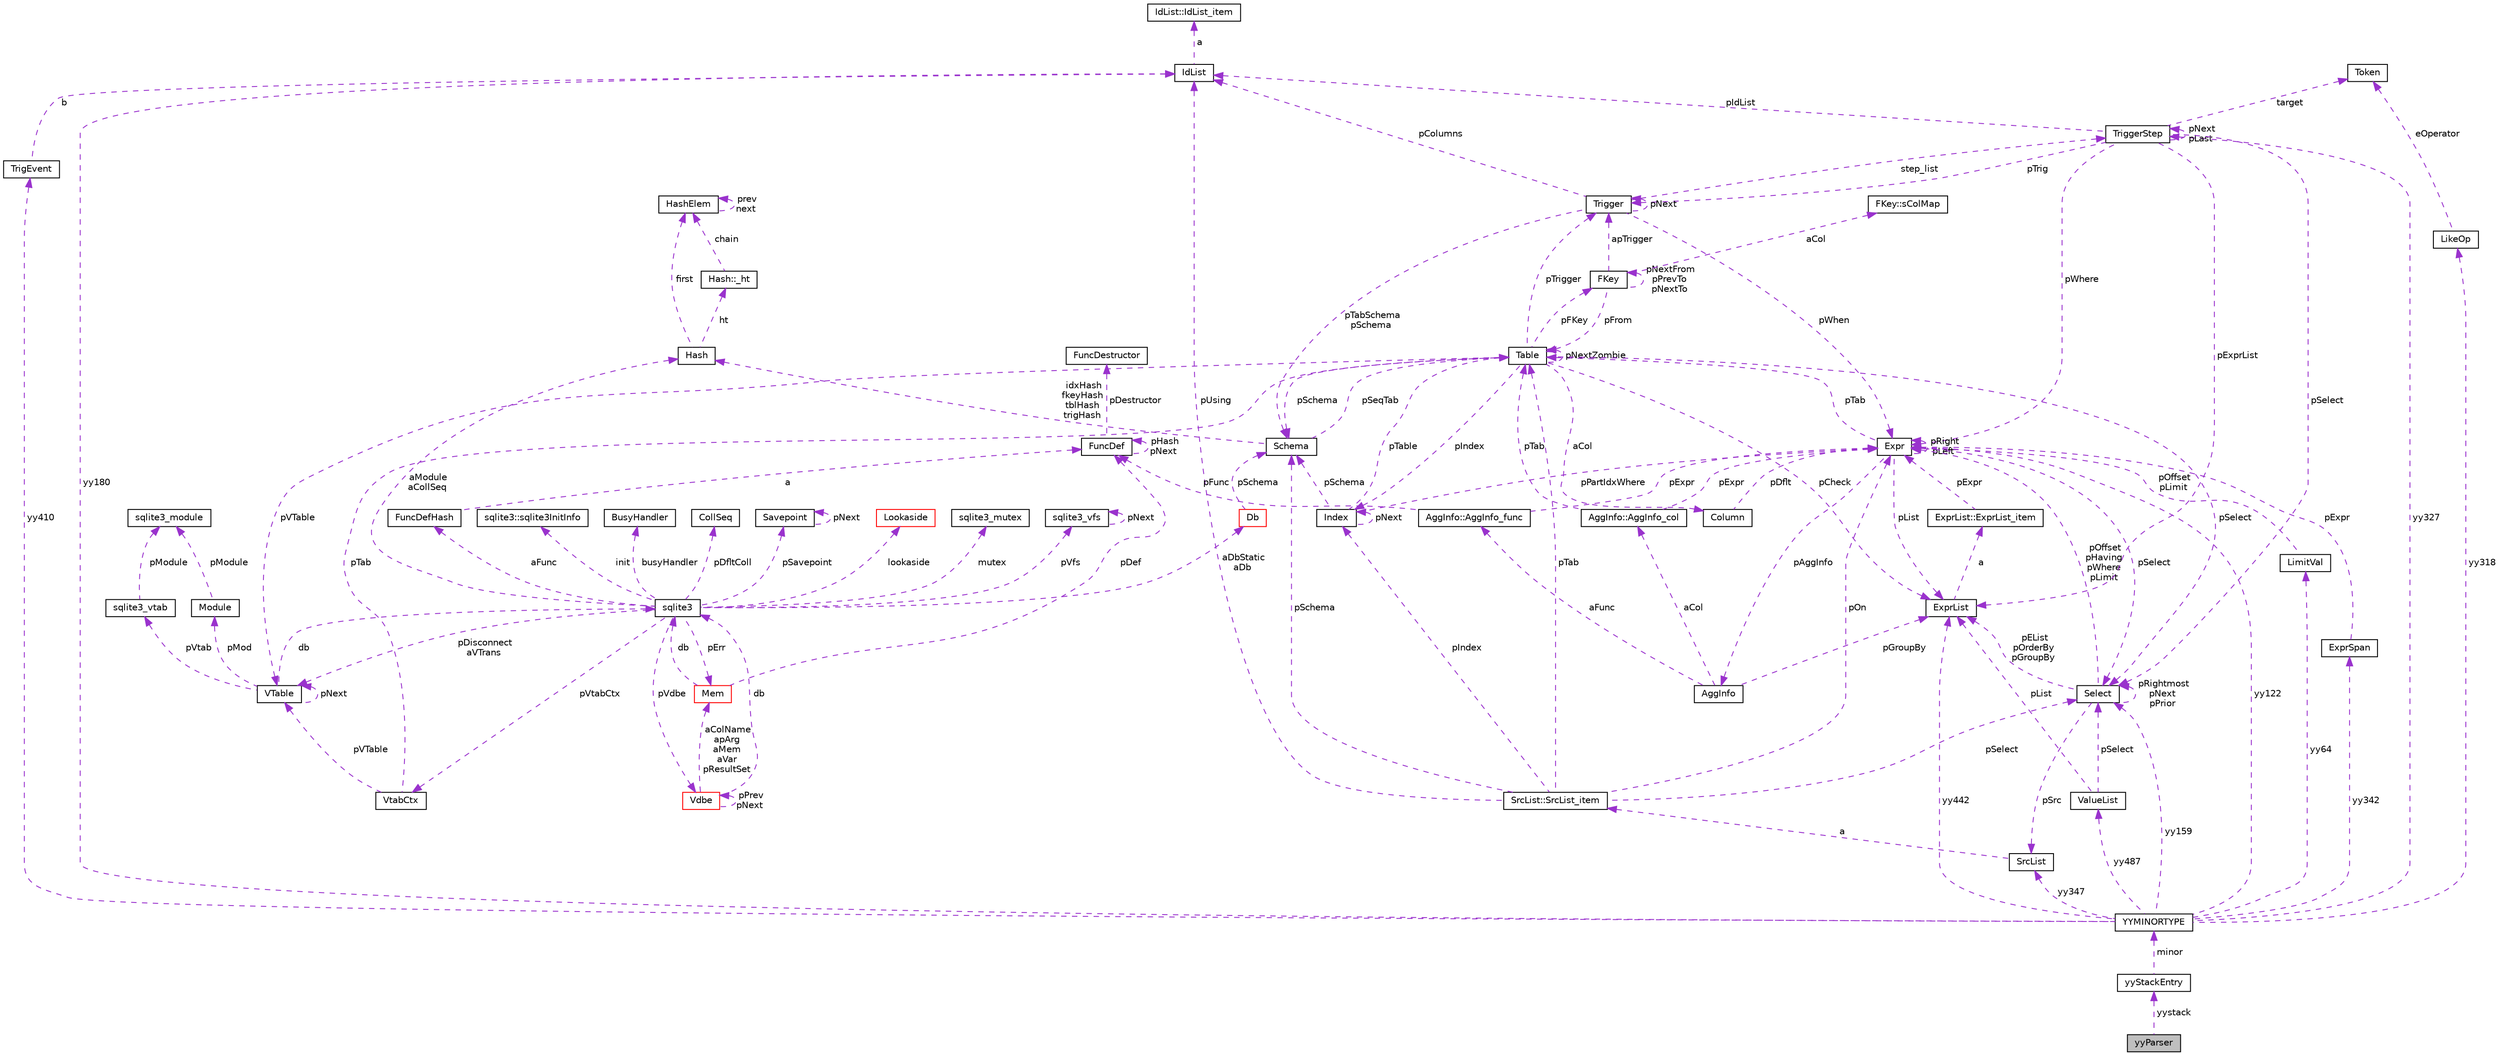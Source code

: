 digraph G
{
 // INTERACTIVE_SVG=YES
  edge [fontname="Helvetica",fontsize="10",labelfontname="Helvetica",labelfontsize="10"];
  node [fontname="Helvetica",fontsize="10",shape=record];
  Node1 [label="yyParser",height=0.2,width=0.4,color="black", fillcolor="grey75", style="filled" fontcolor="black"];
  Node2 -> Node1 [dir="back",color="darkorchid3",fontsize="10",style="dashed",label=" yystack" ,fontname="Helvetica"];
  Node2 [label="yyStackEntry",height=0.2,width=0.4,color="black", fillcolor="white", style="filled",URL="$d8/d27/structyy_stack_entry.html"];
  Node3 -> Node2 [dir="back",color="darkorchid3",fontsize="10",style="dashed",label=" minor" ,fontname="Helvetica"];
  Node3 [label="YYMINORTYPE",height=0.2,width=0.4,color="black", fillcolor="white", style="filled",URL="$d7/d85/union_y_y_m_i_n_o_r_t_y_p_e.html"];
  Node4 -> Node3 [dir="back",color="darkorchid3",fontsize="10",style="dashed",label=" yy327" ,fontname="Helvetica"];
  Node4 [label="TriggerStep",height=0.2,width=0.4,color="black", fillcolor="white", style="filled",URL="$d6/d6c/struct_trigger_step.html"];
  Node4 -> Node4 [dir="back",color="darkorchid3",fontsize="10",style="dashed",label=" pNext\npLast" ,fontname="Helvetica"];
  Node5 -> Node4 [dir="back",color="darkorchid3",fontsize="10",style="dashed",label=" pWhere" ,fontname="Helvetica"];
  Node5 [label="Expr",height=0.2,width=0.4,color="black", fillcolor="white", style="filled",URL="$d1/dbc/struct_expr.html"];
  Node6 -> Node5 [dir="back",color="darkorchid3",fontsize="10",style="dashed",label=" pAggInfo" ,fontname="Helvetica"];
  Node6 [label="AggInfo",height=0.2,width=0.4,color="black", fillcolor="white", style="filled",URL="$d6/d85/struct_agg_info.html"];
  Node7 -> Node6 [dir="back",color="darkorchid3",fontsize="10",style="dashed",label=" aCol" ,fontname="Helvetica"];
  Node7 [label="AggInfo::AggInfo_col",height=0.2,width=0.4,color="black", fillcolor="white", style="filled",URL="$d8/dbd/struct_agg_info_1_1_agg_info__col.html"];
  Node5 -> Node7 [dir="back",color="darkorchid3",fontsize="10",style="dashed",label=" pExpr" ,fontname="Helvetica"];
  Node8 -> Node7 [dir="back",color="darkorchid3",fontsize="10",style="dashed",label=" pTab" ,fontname="Helvetica"];
  Node8 [label="Table",height=0.2,width=0.4,color="black", fillcolor="white", style="filled",URL="$d5/d0d/struct_table.html"];
  Node9 -> Node8 [dir="back",color="darkorchid3",fontsize="10",style="dashed",label=" pSchema" ,fontname="Helvetica"];
  Node9 [label="Schema",height=0.2,width=0.4,color="black", fillcolor="white", style="filled",URL="$df/d15/struct_schema.html"];
  Node8 -> Node9 [dir="back",color="darkorchid3",fontsize="10",style="dashed",label=" pSeqTab" ,fontname="Helvetica"];
  Node10 -> Node9 [dir="back",color="darkorchid3",fontsize="10",style="dashed",label=" idxHash\nfkeyHash\ntblHash\ntrigHash" ,fontname="Helvetica"];
  Node10 [label="Hash",height=0.2,width=0.4,color="black", fillcolor="white", style="filled",URL="$d2/d7a/struct_hash.html"];
  Node11 -> Node10 [dir="back",color="darkorchid3",fontsize="10",style="dashed",label=" ht" ,fontname="Helvetica"];
  Node11 [label="Hash::_ht",height=0.2,width=0.4,color="black", fillcolor="white", style="filled",URL="$dd/d00/struct_hash_1_1__ht.html"];
  Node12 -> Node11 [dir="back",color="darkorchid3",fontsize="10",style="dashed",label=" chain" ,fontname="Helvetica"];
  Node12 [label="HashElem",height=0.2,width=0.4,color="black", fillcolor="white", style="filled",URL="$df/d01/struct_hash_elem.html"];
  Node12 -> Node12 [dir="back",color="darkorchid3",fontsize="10",style="dashed",label=" prev\nnext" ,fontname="Helvetica"];
  Node12 -> Node10 [dir="back",color="darkorchid3",fontsize="10",style="dashed",label=" first" ,fontname="Helvetica"];
  Node13 -> Node8 [dir="back",color="darkorchid3",fontsize="10",style="dashed",label=" aCol" ,fontname="Helvetica"];
  Node13 [label="Column",height=0.2,width=0.4,color="black", fillcolor="white", style="filled",URL="$d0/d14/struct_column.html"];
  Node5 -> Node13 [dir="back",color="darkorchid3",fontsize="10",style="dashed",label=" pDflt" ,fontname="Helvetica"];
  Node14 -> Node8 [dir="back",color="darkorchid3",fontsize="10",style="dashed",label=" pFKey" ,fontname="Helvetica"];
  Node14 [label="FKey",height=0.2,width=0.4,color="black", fillcolor="white", style="filled",URL="$d0/dbd/struct_f_key.html"];
  Node15 -> Node14 [dir="back",color="darkorchid3",fontsize="10",style="dashed",label=" aCol" ,fontname="Helvetica"];
  Node15 [label="FKey::sColMap",height=0.2,width=0.4,color="black", fillcolor="white", style="filled",URL="$d9/dce/struct_f_key_1_1s_col_map.html"];
  Node14 -> Node14 [dir="back",color="darkorchid3",fontsize="10",style="dashed",label=" pNextFrom\npPrevTo\npNextTo" ,fontname="Helvetica"];
  Node8 -> Node14 [dir="back",color="darkorchid3",fontsize="10",style="dashed",label=" pFrom" ,fontname="Helvetica"];
  Node16 -> Node14 [dir="back",color="darkorchid3",fontsize="10",style="dashed",label=" apTrigger" ,fontname="Helvetica"];
  Node16 [label="Trigger",height=0.2,width=0.4,color="black", fillcolor="white", style="filled",URL="$d1/dd9/struct_trigger.html"];
  Node4 -> Node16 [dir="back",color="darkorchid3",fontsize="10",style="dashed",label=" step_list" ,fontname="Helvetica"];
  Node9 -> Node16 [dir="back",color="darkorchid3",fontsize="10",style="dashed",label=" pTabSchema\npSchema" ,fontname="Helvetica"];
  Node5 -> Node16 [dir="back",color="darkorchid3",fontsize="10",style="dashed",label=" pWhen" ,fontname="Helvetica"];
  Node17 -> Node16 [dir="back",color="darkorchid3",fontsize="10",style="dashed",label=" pColumns" ,fontname="Helvetica"];
  Node17 [label="IdList",height=0.2,width=0.4,color="black", fillcolor="white", style="filled",URL="$d6/d05/struct_id_list.html"];
  Node18 -> Node17 [dir="back",color="darkorchid3",fontsize="10",style="dashed",label=" a" ,fontname="Helvetica"];
  Node18 [label="IdList::IdList_item",height=0.2,width=0.4,color="black", fillcolor="white", style="filled",URL="$d2/d66/struct_id_list_1_1_id_list__item.html"];
  Node16 -> Node16 [dir="back",color="darkorchid3",fontsize="10",style="dashed",label=" pNext" ,fontname="Helvetica"];
  Node19 -> Node8 [dir="back",color="darkorchid3",fontsize="10",style="dashed",label=" pVTable" ,fontname="Helvetica"];
  Node19 [label="VTable",height=0.2,width=0.4,color="black", fillcolor="white", style="filled",URL="$db/d7e/struct_v_table.html"];
  Node20 -> Node19 [dir="back",color="darkorchid3",fontsize="10",style="dashed",label=" db" ,fontname="Helvetica"];
  Node20 [label="sqlite3",height=0.2,width=0.4,color="black", fillcolor="white", style="filled",URL="$d9/dcd/structsqlite3.html"];
  Node21 -> Node20 [dir="back",color="darkorchid3",fontsize="10",style="dashed",label=" pErr" ,fontname="Helvetica"];
  Node21 [label="Mem",height=0.2,width=0.4,color="red", fillcolor="white", style="filled",URL="$df/d48/struct_mem.html"];
  Node20 -> Node21 [dir="back",color="darkorchid3",fontsize="10",style="dashed",label=" db" ,fontname="Helvetica"];
  Node22 -> Node21 [dir="back",color="darkorchid3",fontsize="10",style="dashed",label=" pDef" ,fontname="Helvetica"];
  Node22 [label="FuncDef",height=0.2,width=0.4,color="black", fillcolor="white", style="filled",URL="$df/d38/struct_func_def.html"];
  Node23 -> Node22 [dir="back",color="darkorchid3",fontsize="10",style="dashed",label=" pDestructor" ,fontname="Helvetica"];
  Node23 [label="FuncDestructor",height=0.2,width=0.4,color="black", fillcolor="white", style="filled",URL="$d5/da4/struct_func_destructor.html"];
  Node22 -> Node22 [dir="back",color="darkorchid3",fontsize="10",style="dashed",label=" pHash\npNext" ,fontname="Helvetica"];
  Node24 -> Node20 [dir="back",color="darkorchid3",fontsize="10",style="dashed",label=" pVdbe" ,fontname="Helvetica"];
  Node24 [label="Vdbe",height=0.2,width=0.4,color="red", fillcolor="white", style="filled",URL="$db/df8/struct_vdbe.html"];
  Node24 -> Node24 [dir="back",color="darkorchid3",fontsize="10",style="dashed",label=" pPrev\npNext" ,fontname="Helvetica"];
  Node21 -> Node24 [dir="back",color="darkorchid3",fontsize="10",style="dashed",label=" aColName\napArg\naMem\naVar\npResultSet" ,fontname="Helvetica"];
  Node20 -> Node24 [dir="back",color="darkorchid3",fontsize="10",style="dashed",label=" db" ,fontname="Helvetica"];
  Node25 -> Node20 [dir="back",color="darkorchid3",fontsize="10",style="dashed",label=" pSavepoint" ,fontname="Helvetica"];
  Node25 [label="Savepoint",height=0.2,width=0.4,color="black", fillcolor="white", style="filled",URL="$db/dde/struct_savepoint.html"];
  Node25 -> Node25 [dir="back",color="darkorchid3",fontsize="10",style="dashed",label=" pNext" ,fontname="Helvetica"];
  Node26 -> Node20 [dir="back",color="darkorchid3",fontsize="10",style="dashed",label=" aFunc" ,fontname="Helvetica"];
  Node26 [label="FuncDefHash",height=0.2,width=0.4,color="black", fillcolor="white", style="filled",URL="$db/dfc/struct_func_def_hash.html"];
  Node22 -> Node26 [dir="back",color="darkorchid3",fontsize="10",style="dashed",label=" a" ,fontname="Helvetica"];
  Node27 -> Node20 [dir="back",color="darkorchid3",fontsize="10",style="dashed",label=" lookaside" ,fontname="Helvetica"];
  Node27 [label="Lookaside",height=0.2,width=0.4,color="red", fillcolor="white", style="filled",URL="$d4/d8a/struct_lookaside.html"];
  Node28 -> Node20 [dir="back",color="darkorchid3",fontsize="10",style="dashed",label=" mutex" ,fontname="Helvetica"];
  Node28 [label="sqlite3_mutex",height=0.2,width=0.4,color="black", fillcolor="white", style="filled",URL="$d5/d3c/structsqlite3__mutex.html"];
  Node29 -> Node20 [dir="back",color="darkorchid3",fontsize="10",style="dashed",label=" pVfs" ,fontname="Helvetica"];
  Node29 [label="sqlite3_vfs",height=0.2,width=0.4,color="black", fillcolor="white", style="filled",URL="$d3/d36/structsqlite3__vfs.html"];
  Node29 -> Node29 [dir="back",color="darkorchid3",fontsize="10",style="dashed",label=" pNext" ,fontname="Helvetica"];
  Node30 -> Node20 [dir="back",color="darkorchid3",fontsize="10",style="dashed",label=" init" ,fontname="Helvetica"];
  Node30 [label="sqlite3::sqlite3InitInfo",height=0.2,width=0.4,color="black", fillcolor="white", style="filled",URL="$d7/d84/structsqlite3_1_1sqlite3_init_info.html"];
  Node31 -> Node20 [dir="back",color="darkorchid3",fontsize="10",style="dashed",label=" busyHandler" ,fontname="Helvetica"];
  Node31 [label="BusyHandler",height=0.2,width=0.4,color="black", fillcolor="white", style="filled",URL="$d4/d89/struct_busy_handler.html"];
  Node32 -> Node20 [dir="back",color="darkorchid3",fontsize="10",style="dashed",label=" pVtabCtx" ,fontname="Helvetica"];
  Node32 [label="VtabCtx",height=0.2,width=0.4,color="black", fillcolor="white", style="filled",URL="$de/dae/struct_vtab_ctx.html"];
  Node19 -> Node32 [dir="back",color="darkorchid3",fontsize="10",style="dashed",label=" pVTable" ,fontname="Helvetica"];
  Node8 -> Node32 [dir="back",color="darkorchid3",fontsize="10",style="dashed",label=" pTab" ,fontname="Helvetica"];
  Node33 -> Node20 [dir="back",color="darkorchid3",fontsize="10",style="dashed",label=" pDfltColl" ,fontname="Helvetica"];
  Node33 [label="CollSeq",height=0.2,width=0.4,color="black", fillcolor="white", style="filled",URL="$d0/d7d/struct_coll_seq.html"];
  Node19 -> Node20 [dir="back",color="darkorchid3",fontsize="10",style="dashed",label=" pDisconnect\naVTrans" ,fontname="Helvetica"];
  Node34 -> Node20 [dir="back",color="darkorchid3",fontsize="10",style="dashed",label=" aDbStatic\naDb" ,fontname="Helvetica"];
  Node34 [label="Db",height=0.2,width=0.4,color="red", fillcolor="white", style="filled",URL="$db/dd1/struct_db.html"];
  Node9 -> Node34 [dir="back",color="darkorchid3",fontsize="10",style="dashed",label=" pSchema" ,fontname="Helvetica"];
  Node10 -> Node20 [dir="back",color="darkorchid3",fontsize="10",style="dashed",label=" aModule\naCollSeq" ,fontname="Helvetica"];
  Node19 -> Node19 [dir="back",color="darkorchid3",fontsize="10",style="dashed",label=" pNext" ,fontname="Helvetica"];
  Node35 -> Node19 [dir="back",color="darkorchid3",fontsize="10",style="dashed",label=" pMod" ,fontname="Helvetica"];
  Node35 [label="Module",height=0.2,width=0.4,color="black", fillcolor="white", style="filled",URL="$d0/d3b/struct_module.html"];
  Node36 -> Node35 [dir="back",color="darkorchid3",fontsize="10",style="dashed",label=" pModule" ,fontname="Helvetica"];
  Node36 [label="sqlite3_module",height=0.2,width=0.4,color="black", fillcolor="white", style="filled",URL="$dd/de4/structsqlite3__module.html"];
  Node37 -> Node19 [dir="back",color="darkorchid3",fontsize="10",style="dashed",label=" pVtab" ,fontname="Helvetica"];
  Node37 [label="sqlite3_vtab",height=0.2,width=0.4,color="black", fillcolor="white", style="filled",URL="$d3/d12/structsqlite3__vtab.html"];
  Node36 -> Node37 [dir="back",color="darkorchid3",fontsize="10",style="dashed",label=" pModule" ,fontname="Helvetica"];
  Node8 -> Node8 [dir="back",color="darkorchid3",fontsize="10",style="dashed",label=" pNextZombie" ,fontname="Helvetica"];
  Node16 -> Node8 [dir="back",color="darkorchid3",fontsize="10",style="dashed",label=" pTrigger" ,fontname="Helvetica"];
  Node38 -> Node8 [dir="back",color="darkorchid3",fontsize="10",style="dashed",label=" pSelect" ,fontname="Helvetica"];
  Node38 [label="Select",height=0.2,width=0.4,color="black", fillcolor="white", style="filled",URL="$d2/d1c/struct_select.html"];
  Node5 -> Node38 [dir="back",color="darkorchid3",fontsize="10",style="dashed",label=" pOffset\npHaving\npWhere\npLimit" ,fontname="Helvetica"];
  Node38 -> Node38 [dir="back",color="darkorchid3",fontsize="10",style="dashed",label=" pRightmost\npNext\npPrior" ,fontname="Helvetica"];
  Node39 -> Node38 [dir="back",color="darkorchid3",fontsize="10",style="dashed",label=" pSrc" ,fontname="Helvetica"];
  Node39 [label="SrcList",height=0.2,width=0.4,color="black", fillcolor="white", style="filled",URL="$dc/dc1/struct_src_list.html"];
  Node40 -> Node39 [dir="back",color="darkorchid3",fontsize="10",style="dashed",label=" a" ,fontname="Helvetica"];
  Node40 [label="SrcList::SrcList_item",height=0.2,width=0.4,color="black", fillcolor="white", style="filled",URL="$d4/dc2/struct_src_list_1_1_src_list__item.html"];
  Node9 -> Node40 [dir="back",color="darkorchid3",fontsize="10",style="dashed",label=" pSchema" ,fontname="Helvetica"];
  Node5 -> Node40 [dir="back",color="darkorchid3",fontsize="10",style="dashed",label=" pOn" ,fontname="Helvetica"];
  Node17 -> Node40 [dir="back",color="darkorchid3",fontsize="10",style="dashed",label=" pUsing" ,fontname="Helvetica"];
  Node8 -> Node40 [dir="back",color="darkorchid3",fontsize="10",style="dashed",label=" pTab" ,fontname="Helvetica"];
  Node38 -> Node40 [dir="back",color="darkorchid3",fontsize="10",style="dashed",label=" pSelect" ,fontname="Helvetica"];
  Node41 -> Node40 [dir="back",color="darkorchid3",fontsize="10",style="dashed",label=" pIndex" ,fontname="Helvetica"];
  Node41 [label="Index",height=0.2,width=0.4,color="black", fillcolor="white", style="filled",URL="$dc/d6f/struct_index.html"];
  Node9 -> Node41 [dir="back",color="darkorchid3",fontsize="10",style="dashed",label=" pSchema" ,fontname="Helvetica"];
  Node5 -> Node41 [dir="back",color="darkorchid3",fontsize="10",style="dashed",label=" pPartIdxWhere" ,fontname="Helvetica"];
  Node8 -> Node41 [dir="back",color="darkorchid3",fontsize="10",style="dashed",label=" pTable" ,fontname="Helvetica"];
  Node41 -> Node41 [dir="back",color="darkorchid3",fontsize="10",style="dashed",label=" pNext" ,fontname="Helvetica"];
  Node42 -> Node38 [dir="back",color="darkorchid3",fontsize="10",style="dashed",label=" pEList\npOrderBy\npGroupBy" ,fontname="Helvetica"];
  Node42 [label="ExprList",height=0.2,width=0.4,color="black", fillcolor="white", style="filled",URL="$de/d20/struct_expr_list.html"];
  Node43 -> Node42 [dir="back",color="darkorchid3",fontsize="10",style="dashed",label=" a" ,fontname="Helvetica"];
  Node43 [label="ExprList::ExprList_item",height=0.2,width=0.4,color="black", fillcolor="white", style="filled",URL="$d8/d73/struct_expr_list_1_1_expr_list__item.html"];
  Node5 -> Node43 [dir="back",color="darkorchid3",fontsize="10",style="dashed",label=" pExpr" ,fontname="Helvetica"];
  Node42 -> Node8 [dir="back",color="darkorchid3",fontsize="10",style="dashed",label=" pCheck" ,fontname="Helvetica"];
  Node41 -> Node8 [dir="back",color="darkorchid3",fontsize="10",style="dashed",label=" pIndex" ,fontname="Helvetica"];
  Node44 -> Node6 [dir="back",color="darkorchid3",fontsize="10",style="dashed",label=" aFunc" ,fontname="Helvetica"];
  Node44 [label="AggInfo::AggInfo_func",height=0.2,width=0.4,color="black", fillcolor="white", style="filled",URL="$de/d24/struct_agg_info_1_1_agg_info__func.html"];
  Node5 -> Node44 [dir="back",color="darkorchid3",fontsize="10",style="dashed",label=" pExpr" ,fontname="Helvetica"];
  Node22 -> Node44 [dir="back",color="darkorchid3",fontsize="10",style="dashed",label=" pFunc" ,fontname="Helvetica"];
  Node42 -> Node6 [dir="back",color="darkorchid3",fontsize="10",style="dashed",label=" pGroupBy" ,fontname="Helvetica"];
  Node5 -> Node5 [dir="back",color="darkorchid3",fontsize="10",style="dashed",label=" pRight\npLeft" ,fontname="Helvetica"];
  Node8 -> Node5 [dir="back",color="darkorchid3",fontsize="10",style="dashed",label=" pTab" ,fontname="Helvetica"];
  Node38 -> Node5 [dir="back",color="darkorchid3",fontsize="10",style="dashed",label=" pSelect" ,fontname="Helvetica"];
  Node42 -> Node5 [dir="back",color="darkorchid3",fontsize="10",style="dashed",label=" pList" ,fontname="Helvetica"];
  Node45 -> Node4 [dir="back",color="darkorchid3",fontsize="10",style="dashed",label=" target" ,fontname="Helvetica"];
  Node45 [label="Token",height=0.2,width=0.4,color="black", fillcolor="white", style="filled",URL="$d9/d27/struct_token.html"];
  Node17 -> Node4 [dir="back",color="darkorchid3",fontsize="10",style="dashed",label=" pIdList" ,fontname="Helvetica"];
  Node38 -> Node4 [dir="back",color="darkorchid3",fontsize="10",style="dashed",label=" pSelect" ,fontname="Helvetica"];
  Node16 -> Node4 [dir="back",color="darkorchid3",fontsize="10",style="dashed",label=" pTrig" ,fontname="Helvetica"];
  Node42 -> Node4 [dir="back",color="darkorchid3",fontsize="10",style="dashed",label=" pExprList" ,fontname="Helvetica"];
  Node5 -> Node3 [dir="back",color="darkorchid3",fontsize="10",style="dashed",label=" yy122" ,fontname="Helvetica"];
  Node46 -> Node3 [dir="back",color="darkorchid3",fontsize="10",style="dashed",label=" yy64" ,fontname="Helvetica"];
  Node46 [label="LimitVal",height=0.2,width=0.4,color="black", fillcolor="white", style="filled",URL="$d1/df2/struct_limit_val.html"];
  Node5 -> Node46 [dir="back",color="darkorchid3",fontsize="10",style="dashed",label=" pOffset\npLimit" ,fontname="Helvetica"];
  Node47 -> Node3 [dir="back",color="darkorchid3",fontsize="10",style="dashed",label=" yy318" ,fontname="Helvetica"];
  Node47 [label="LikeOp",height=0.2,width=0.4,color="black", fillcolor="white", style="filled",URL="$dd/d32/struct_like_op.html"];
  Node45 -> Node47 [dir="back",color="darkorchid3",fontsize="10",style="dashed",label=" eOperator" ,fontname="Helvetica"];
  Node17 -> Node3 [dir="back",color="darkorchid3",fontsize="10",style="dashed",label=" yy180" ,fontname="Helvetica"];
  Node48 -> Node3 [dir="back",color="darkorchid3",fontsize="10",style="dashed",label=" yy487" ,fontname="Helvetica"];
  Node48 [label="ValueList",height=0.2,width=0.4,color="black", fillcolor="white", style="filled",URL="$d7/d64/struct_value_list.html"];
  Node38 -> Node48 [dir="back",color="darkorchid3",fontsize="10",style="dashed",label=" pSelect" ,fontname="Helvetica"];
  Node42 -> Node48 [dir="back",color="darkorchid3",fontsize="10",style="dashed",label=" pList" ,fontname="Helvetica"];
  Node49 -> Node3 [dir="back",color="darkorchid3",fontsize="10",style="dashed",label=" yy342" ,fontname="Helvetica"];
  Node49 [label="ExprSpan",height=0.2,width=0.4,color="black", fillcolor="white", style="filled",URL="$d6/d42/struct_expr_span.html"];
  Node5 -> Node49 [dir="back",color="darkorchid3",fontsize="10",style="dashed",label=" pExpr" ,fontname="Helvetica"];
  Node38 -> Node3 [dir="back",color="darkorchid3",fontsize="10",style="dashed",label=" yy159" ,fontname="Helvetica"];
  Node39 -> Node3 [dir="back",color="darkorchid3",fontsize="10",style="dashed",label=" yy347" ,fontname="Helvetica"];
  Node42 -> Node3 [dir="back",color="darkorchid3",fontsize="10",style="dashed",label=" yy442" ,fontname="Helvetica"];
  Node50 -> Node3 [dir="back",color="darkorchid3",fontsize="10",style="dashed",label=" yy410" ,fontname="Helvetica"];
  Node50 [label="TrigEvent",height=0.2,width=0.4,color="black", fillcolor="white", style="filled",URL="$da/d3d/struct_trig_event.html"];
  Node17 -> Node50 [dir="back",color="darkorchid3",fontsize="10",style="dashed",label=" b" ,fontname="Helvetica"];
}
